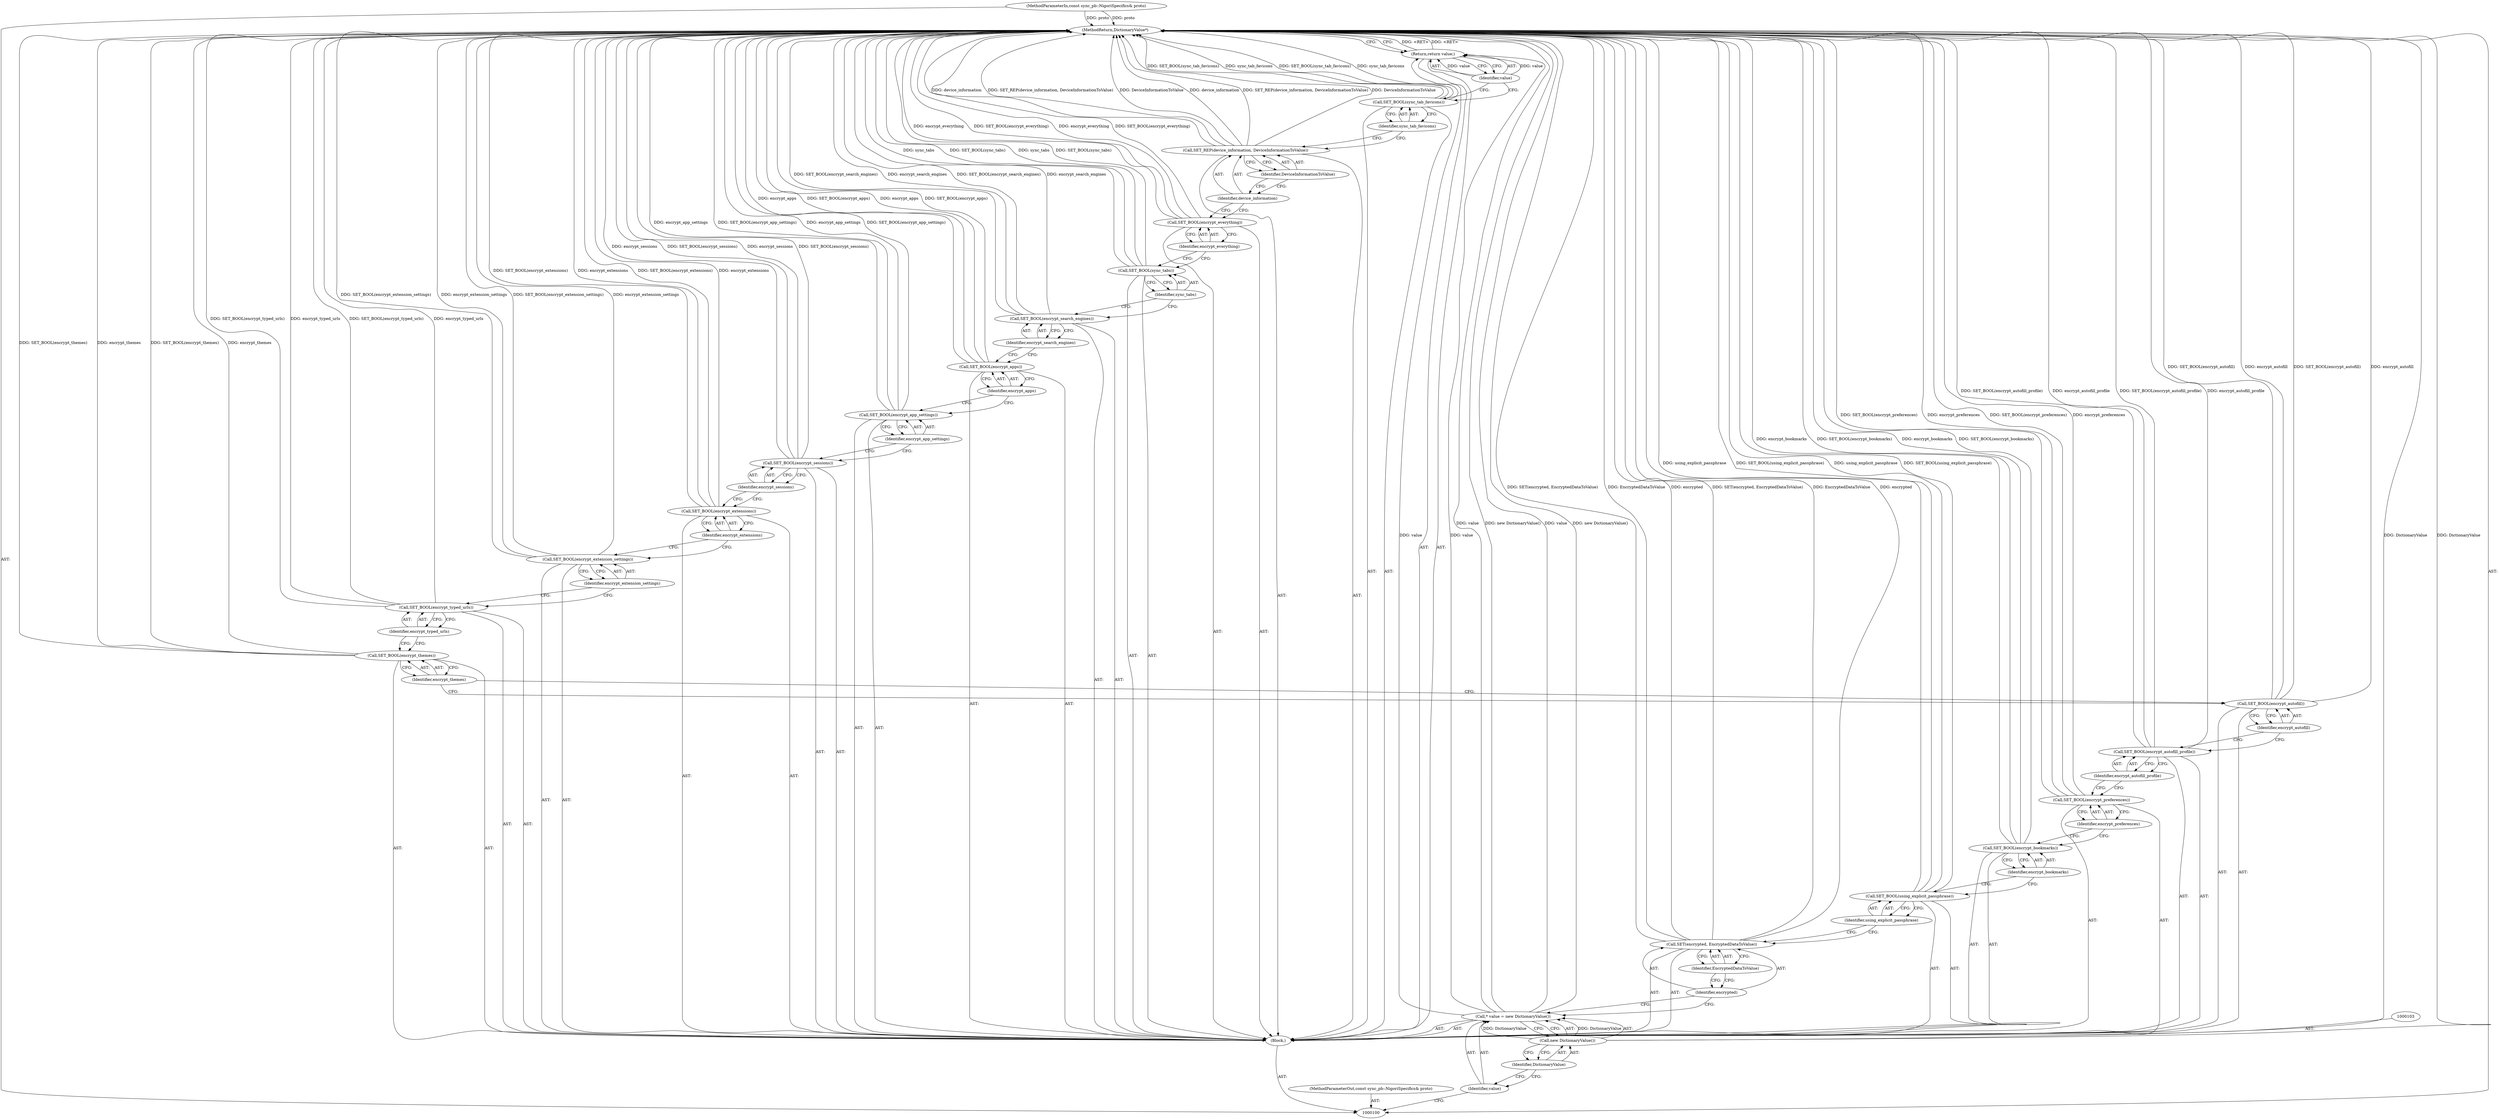 digraph "1_Chrome_fcd3a7a671ecf2d5f46ea34787d27507a914d2f5_14" {
"1000148" [label="(MethodReturn,DictionaryValue*)"];
"1000122" [label="(Identifier,encrypt_themes)"];
"1000121" [label="(Call,SET_BOOL(encrypt_themes))"];
"1000124" [label="(Identifier,encrypt_typed_urls)"];
"1000123" [label="(Call,SET_BOOL(encrypt_typed_urls))"];
"1000126" [label="(Identifier,encrypt_extension_settings)"];
"1000125" [label="(Call,SET_BOOL(encrypt_extension_settings))"];
"1000128" [label="(Identifier,encrypt_extensions)"];
"1000127" [label="(Call,SET_BOOL(encrypt_extensions))"];
"1000130" [label="(Identifier,encrypt_sessions)"];
"1000129" [label="(Call,SET_BOOL(encrypt_sessions))"];
"1000132" [label="(Identifier,encrypt_app_settings)"];
"1000131" [label="(Call,SET_BOOL(encrypt_app_settings))"];
"1000134" [label="(Identifier,encrypt_apps)"];
"1000133" [label="(Call,SET_BOOL(encrypt_apps))"];
"1000136" [label="(Identifier,encrypt_search_engines)"];
"1000135" [label="(Call,SET_BOOL(encrypt_search_engines))"];
"1000138" [label="(Identifier,sync_tabs)"];
"1000137" [label="(Call,SET_BOOL(sync_tabs))"];
"1000140" [label="(Identifier,encrypt_everything)"];
"1000139" [label="(Call,SET_BOOL(encrypt_everything))"];
"1000101" [label="(MethodParameterIn,const sync_pb::NigoriSpecifics& proto)"];
"1000178" [label="(MethodParameterOut,const sync_pb::NigoriSpecifics& proto)"];
"1000102" [label="(Block,)"];
"1000142" [label="(Identifier,device_information)"];
"1000141" [label="(Call,SET_REP(device_information, DeviceInformationToValue))"];
"1000143" [label="(Identifier,DeviceInformationToValue)"];
"1000145" [label="(Identifier,sync_tab_favicons)"];
"1000144" [label="(Call,SET_BOOL(sync_tab_favicons))"];
"1000146" [label="(Return,return value;)"];
"1000147" [label="(Identifier,value)"];
"1000104" [label="(Call,* value = new DictionaryValue())"];
"1000105" [label="(Identifier,value)"];
"1000106" [label="(Call,new DictionaryValue())"];
"1000107" [label="(Identifier,DictionaryValue)"];
"1000110" [label="(Identifier,EncryptedDataToValue)"];
"1000108" [label="(Call,SET(encrypted, EncryptedDataToValue))"];
"1000109" [label="(Identifier,encrypted)"];
"1000112" [label="(Identifier,using_explicit_passphrase)"];
"1000111" [label="(Call,SET_BOOL(using_explicit_passphrase))"];
"1000114" [label="(Identifier,encrypt_bookmarks)"];
"1000113" [label="(Call,SET_BOOL(encrypt_bookmarks))"];
"1000116" [label="(Identifier,encrypt_preferences)"];
"1000115" [label="(Call,SET_BOOL(encrypt_preferences))"];
"1000118" [label="(Identifier,encrypt_autofill_profile)"];
"1000117" [label="(Call,SET_BOOL(encrypt_autofill_profile))"];
"1000120" [label="(Identifier,encrypt_autofill)"];
"1000119" [label="(Call,SET_BOOL(encrypt_autofill))"];
"1000148" -> "1000100"  [label="AST: "];
"1000148" -> "1000146"  [label="CFG: "];
"1000146" -> "1000148"  [label="DDG: <RET>"];
"1000117" -> "1000148"  [label="DDG: SET_BOOL(encrypt_autofill_profile)"];
"1000117" -> "1000148"  [label="DDG: encrypt_autofill_profile"];
"1000141" -> "1000148"  [label="DDG: device_information"];
"1000141" -> "1000148"  [label="DDG: SET_REP(device_information, DeviceInformationToValue)"];
"1000141" -> "1000148"  [label="DDG: DeviceInformationToValue"];
"1000125" -> "1000148"  [label="DDG: SET_BOOL(encrypt_extension_settings)"];
"1000125" -> "1000148"  [label="DDG: encrypt_extension_settings"];
"1000108" -> "1000148"  [label="DDG: SET(encrypted, EncryptedDataToValue)"];
"1000108" -> "1000148"  [label="DDG: EncryptedDataToValue"];
"1000108" -> "1000148"  [label="DDG: encrypted"];
"1000106" -> "1000148"  [label="DDG: DictionaryValue"];
"1000104" -> "1000148"  [label="DDG: value"];
"1000104" -> "1000148"  [label="DDG: new DictionaryValue()"];
"1000113" -> "1000148"  [label="DDG: encrypt_bookmarks"];
"1000113" -> "1000148"  [label="DDG: SET_BOOL(encrypt_bookmarks)"];
"1000139" -> "1000148"  [label="DDG: encrypt_everything"];
"1000139" -> "1000148"  [label="DDG: SET_BOOL(encrypt_everything)"];
"1000127" -> "1000148"  [label="DDG: SET_BOOL(encrypt_extensions)"];
"1000127" -> "1000148"  [label="DDG: encrypt_extensions"];
"1000119" -> "1000148"  [label="DDG: SET_BOOL(encrypt_autofill)"];
"1000119" -> "1000148"  [label="DDG: encrypt_autofill"];
"1000129" -> "1000148"  [label="DDG: encrypt_sessions"];
"1000129" -> "1000148"  [label="DDG: SET_BOOL(encrypt_sessions)"];
"1000123" -> "1000148"  [label="DDG: SET_BOOL(encrypt_typed_urls)"];
"1000123" -> "1000148"  [label="DDG: encrypt_typed_urls"];
"1000131" -> "1000148"  [label="DDG: encrypt_app_settings"];
"1000131" -> "1000148"  [label="DDG: SET_BOOL(encrypt_app_settings)"];
"1000144" -> "1000148"  [label="DDG: SET_BOOL(sync_tab_favicons)"];
"1000144" -> "1000148"  [label="DDG: sync_tab_favicons"];
"1000133" -> "1000148"  [label="DDG: encrypt_apps"];
"1000133" -> "1000148"  [label="DDG: SET_BOOL(encrypt_apps)"];
"1000115" -> "1000148"  [label="DDG: SET_BOOL(encrypt_preferences)"];
"1000115" -> "1000148"  [label="DDG: encrypt_preferences"];
"1000121" -> "1000148"  [label="DDG: SET_BOOL(encrypt_themes)"];
"1000121" -> "1000148"  [label="DDG: encrypt_themes"];
"1000111" -> "1000148"  [label="DDG: using_explicit_passphrase"];
"1000111" -> "1000148"  [label="DDG: SET_BOOL(using_explicit_passphrase)"];
"1000135" -> "1000148"  [label="DDG: SET_BOOL(encrypt_search_engines)"];
"1000135" -> "1000148"  [label="DDG: encrypt_search_engines"];
"1000101" -> "1000148"  [label="DDG: proto"];
"1000137" -> "1000148"  [label="DDG: sync_tabs"];
"1000137" -> "1000148"  [label="DDG: SET_BOOL(sync_tabs)"];
"1000122" -> "1000121"  [label="AST: "];
"1000122" -> "1000119"  [label="CFG: "];
"1000121" -> "1000122"  [label="CFG: "];
"1000121" -> "1000102"  [label="AST: "];
"1000121" -> "1000122"  [label="CFG: "];
"1000122" -> "1000121"  [label="AST: "];
"1000124" -> "1000121"  [label="CFG: "];
"1000121" -> "1000148"  [label="DDG: SET_BOOL(encrypt_themes)"];
"1000121" -> "1000148"  [label="DDG: encrypt_themes"];
"1000124" -> "1000123"  [label="AST: "];
"1000124" -> "1000121"  [label="CFG: "];
"1000123" -> "1000124"  [label="CFG: "];
"1000123" -> "1000102"  [label="AST: "];
"1000123" -> "1000124"  [label="CFG: "];
"1000124" -> "1000123"  [label="AST: "];
"1000126" -> "1000123"  [label="CFG: "];
"1000123" -> "1000148"  [label="DDG: SET_BOOL(encrypt_typed_urls)"];
"1000123" -> "1000148"  [label="DDG: encrypt_typed_urls"];
"1000126" -> "1000125"  [label="AST: "];
"1000126" -> "1000123"  [label="CFG: "];
"1000125" -> "1000126"  [label="CFG: "];
"1000125" -> "1000102"  [label="AST: "];
"1000125" -> "1000126"  [label="CFG: "];
"1000126" -> "1000125"  [label="AST: "];
"1000128" -> "1000125"  [label="CFG: "];
"1000125" -> "1000148"  [label="DDG: SET_BOOL(encrypt_extension_settings)"];
"1000125" -> "1000148"  [label="DDG: encrypt_extension_settings"];
"1000128" -> "1000127"  [label="AST: "];
"1000128" -> "1000125"  [label="CFG: "];
"1000127" -> "1000128"  [label="CFG: "];
"1000127" -> "1000102"  [label="AST: "];
"1000127" -> "1000128"  [label="CFG: "];
"1000128" -> "1000127"  [label="AST: "];
"1000130" -> "1000127"  [label="CFG: "];
"1000127" -> "1000148"  [label="DDG: SET_BOOL(encrypt_extensions)"];
"1000127" -> "1000148"  [label="DDG: encrypt_extensions"];
"1000130" -> "1000129"  [label="AST: "];
"1000130" -> "1000127"  [label="CFG: "];
"1000129" -> "1000130"  [label="CFG: "];
"1000129" -> "1000102"  [label="AST: "];
"1000129" -> "1000130"  [label="CFG: "];
"1000130" -> "1000129"  [label="AST: "];
"1000132" -> "1000129"  [label="CFG: "];
"1000129" -> "1000148"  [label="DDG: encrypt_sessions"];
"1000129" -> "1000148"  [label="DDG: SET_BOOL(encrypt_sessions)"];
"1000132" -> "1000131"  [label="AST: "];
"1000132" -> "1000129"  [label="CFG: "];
"1000131" -> "1000132"  [label="CFG: "];
"1000131" -> "1000102"  [label="AST: "];
"1000131" -> "1000132"  [label="CFG: "];
"1000132" -> "1000131"  [label="AST: "];
"1000134" -> "1000131"  [label="CFG: "];
"1000131" -> "1000148"  [label="DDG: encrypt_app_settings"];
"1000131" -> "1000148"  [label="DDG: SET_BOOL(encrypt_app_settings)"];
"1000134" -> "1000133"  [label="AST: "];
"1000134" -> "1000131"  [label="CFG: "];
"1000133" -> "1000134"  [label="CFG: "];
"1000133" -> "1000102"  [label="AST: "];
"1000133" -> "1000134"  [label="CFG: "];
"1000134" -> "1000133"  [label="AST: "];
"1000136" -> "1000133"  [label="CFG: "];
"1000133" -> "1000148"  [label="DDG: encrypt_apps"];
"1000133" -> "1000148"  [label="DDG: SET_BOOL(encrypt_apps)"];
"1000136" -> "1000135"  [label="AST: "];
"1000136" -> "1000133"  [label="CFG: "];
"1000135" -> "1000136"  [label="CFG: "];
"1000135" -> "1000102"  [label="AST: "];
"1000135" -> "1000136"  [label="CFG: "];
"1000136" -> "1000135"  [label="AST: "];
"1000138" -> "1000135"  [label="CFG: "];
"1000135" -> "1000148"  [label="DDG: SET_BOOL(encrypt_search_engines)"];
"1000135" -> "1000148"  [label="DDG: encrypt_search_engines"];
"1000138" -> "1000137"  [label="AST: "];
"1000138" -> "1000135"  [label="CFG: "];
"1000137" -> "1000138"  [label="CFG: "];
"1000137" -> "1000102"  [label="AST: "];
"1000137" -> "1000138"  [label="CFG: "];
"1000138" -> "1000137"  [label="AST: "];
"1000140" -> "1000137"  [label="CFG: "];
"1000137" -> "1000148"  [label="DDG: sync_tabs"];
"1000137" -> "1000148"  [label="DDG: SET_BOOL(sync_tabs)"];
"1000140" -> "1000139"  [label="AST: "];
"1000140" -> "1000137"  [label="CFG: "];
"1000139" -> "1000140"  [label="CFG: "];
"1000139" -> "1000102"  [label="AST: "];
"1000139" -> "1000140"  [label="CFG: "];
"1000140" -> "1000139"  [label="AST: "];
"1000142" -> "1000139"  [label="CFG: "];
"1000139" -> "1000148"  [label="DDG: encrypt_everything"];
"1000139" -> "1000148"  [label="DDG: SET_BOOL(encrypt_everything)"];
"1000101" -> "1000100"  [label="AST: "];
"1000101" -> "1000148"  [label="DDG: proto"];
"1000178" -> "1000100"  [label="AST: "];
"1000102" -> "1000100"  [label="AST: "];
"1000103" -> "1000102"  [label="AST: "];
"1000104" -> "1000102"  [label="AST: "];
"1000108" -> "1000102"  [label="AST: "];
"1000111" -> "1000102"  [label="AST: "];
"1000113" -> "1000102"  [label="AST: "];
"1000115" -> "1000102"  [label="AST: "];
"1000117" -> "1000102"  [label="AST: "];
"1000119" -> "1000102"  [label="AST: "];
"1000121" -> "1000102"  [label="AST: "];
"1000123" -> "1000102"  [label="AST: "];
"1000125" -> "1000102"  [label="AST: "];
"1000127" -> "1000102"  [label="AST: "];
"1000129" -> "1000102"  [label="AST: "];
"1000131" -> "1000102"  [label="AST: "];
"1000133" -> "1000102"  [label="AST: "];
"1000135" -> "1000102"  [label="AST: "];
"1000137" -> "1000102"  [label="AST: "];
"1000139" -> "1000102"  [label="AST: "];
"1000141" -> "1000102"  [label="AST: "];
"1000144" -> "1000102"  [label="AST: "];
"1000146" -> "1000102"  [label="AST: "];
"1000142" -> "1000141"  [label="AST: "];
"1000142" -> "1000139"  [label="CFG: "];
"1000143" -> "1000142"  [label="CFG: "];
"1000141" -> "1000102"  [label="AST: "];
"1000141" -> "1000143"  [label="CFG: "];
"1000142" -> "1000141"  [label="AST: "];
"1000143" -> "1000141"  [label="AST: "];
"1000145" -> "1000141"  [label="CFG: "];
"1000141" -> "1000148"  [label="DDG: device_information"];
"1000141" -> "1000148"  [label="DDG: SET_REP(device_information, DeviceInformationToValue)"];
"1000141" -> "1000148"  [label="DDG: DeviceInformationToValue"];
"1000143" -> "1000141"  [label="AST: "];
"1000143" -> "1000142"  [label="CFG: "];
"1000141" -> "1000143"  [label="CFG: "];
"1000145" -> "1000144"  [label="AST: "];
"1000145" -> "1000141"  [label="CFG: "];
"1000144" -> "1000145"  [label="CFG: "];
"1000144" -> "1000102"  [label="AST: "];
"1000144" -> "1000145"  [label="CFG: "];
"1000145" -> "1000144"  [label="AST: "];
"1000147" -> "1000144"  [label="CFG: "];
"1000144" -> "1000148"  [label="DDG: SET_BOOL(sync_tab_favicons)"];
"1000144" -> "1000148"  [label="DDG: sync_tab_favicons"];
"1000146" -> "1000102"  [label="AST: "];
"1000146" -> "1000147"  [label="CFG: "];
"1000147" -> "1000146"  [label="AST: "];
"1000148" -> "1000146"  [label="CFG: "];
"1000146" -> "1000148"  [label="DDG: <RET>"];
"1000147" -> "1000146"  [label="DDG: value"];
"1000104" -> "1000146"  [label="DDG: value"];
"1000147" -> "1000146"  [label="AST: "];
"1000147" -> "1000144"  [label="CFG: "];
"1000146" -> "1000147"  [label="CFG: "];
"1000147" -> "1000146"  [label="DDG: value"];
"1000104" -> "1000102"  [label="AST: "];
"1000104" -> "1000106"  [label="CFG: "];
"1000105" -> "1000104"  [label="AST: "];
"1000106" -> "1000104"  [label="AST: "];
"1000109" -> "1000104"  [label="CFG: "];
"1000104" -> "1000148"  [label="DDG: value"];
"1000104" -> "1000148"  [label="DDG: new DictionaryValue()"];
"1000106" -> "1000104"  [label="DDG: DictionaryValue"];
"1000104" -> "1000146"  [label="DDG: value"];
"1000105" -> "1000104"  [label="AST: "];
"1000105" -> "1000100"  [label="CFG: "];
"1000107" -> "1000105"  [label="CFG: "];
"1000106" -> "1000104"  [label="AST: "];
"1000106" -> "1000107"  [label="CFG: "];
"1000107" -> "1000106"  [label="AST: "];
"1000104" -> "1000106"  [label="CFG: "];
"1000106" -> "1000148"  [label="DDG: DictionaryValue"];
"1000106" -> "1000104"  [label="DDG: DictionaryValue"];
"1000107" -> "1000106"  [label="AST: "];
"1000107" -> "1000105"  [label="CFG: "];
"1000106" -> "1000107"  [label="CFG: "];
"1000110" -> "1000108"  [label="AST: "];
"1000110" -> "1000109"  [label="CFG: "];
"1000108" -> "1000110"  [label="CFG: "];
"1000108" -> "1000102"  [label="AST: "];
"1000108" -> "1000110"  [label="CFG: "];
"1000109" -> "1000108"  [label="AST: "];
"1000110" -> "1000108"  [label="AST: "];
"1000112" -> "1000108"  [label="CFG: "];
"1000108" -> "1000148"  [label="DDG: SET(encrypted, EncryptedDataToValue)"];
"1000108" -> "1000148"  [label="DDG: EncryptedDataToValue"];
"1000108" -> "1000148"  [label="DDG: encrypted"];
"1000109" -> "1000108"  [label="AST: "];
"1000109" -> "1000104"  [label="CFG: "];
"1000110" -> "1000109"  [label="CFG: "];
"1000112" -> "1000111"  [label="AST: "];
"1000112" -> "1000108"  [label="CFG: "];
"1000111" -> "1000112"  [label="CFG: "];
"1000111" -> "1000102"  [label="AST: "];
"1000111" -> "1000112"  [label="CFG: "];
"1000112" -> "1000111"  [label="AST: "];
"1000114" -> "1000111"  [label="CFG: "];
"1000111" -> "1000148"  [label="DDG: using_explicit_passphrase"];
"1000111" -> "1000148"  [label="DDG: SET_BOOL(using_explicit_passphrase)"];
"1000114" -> "1000113"  [label="AST: "];
"1000114" -> "1000111"  [label="CFG: "];
"1000113" -> "1000114"  [label="CFG: "];
"1000113" -> "1000102"  [label="AST: "];
"1000113" -> "1000114"  [label="CFG: "];
"1000114" -> "1000113"  [label="AST: "];
"1000116" -> "1000113"  [label="CFG: "];
"1000113" -> "1000148"  [label="DDG: encrypt_bookmarks"];
"1000113" -> "1000148"  [label="DDG: SET_BOOL(encrypt_bookmarks)"];
"1000116" -> "1000115"  [label="AST: "];
"1000116" -> "1000113"  [label="CFG: "];
"1000115" -> "1000116"  [label="CFG: "];
"1000115" -> "1000102"  [label="AST: "];
"1000115" -> "1000116"  [label="CFG: "];
"1000116" -> "1000115"  [label="AST: "];
"1000118" -> "1000115"  [label="CFG: "];
"1000115" -> "1000148"  [label="DDG: SET_BOOL(encrypt_preferences)"];
"1000115" -> "1000148"  [label="DDG: encrypt_preferences"];
"1000118" -> "1000117"  [label="AST: "];
"1000118" -> "1000115"  [label="CFG: "];
"1000117" -> "1000118"  [label="CFG: "];
"1000117" -> "1000102"  [label="AST: "];
"1000117" -> "1000118"  [label="CFG: "];
"1000118" -> "1000117"  [label="AST: "];
"1000120" -> "1000117"  [label="CFG: "];
"1000117" -> "1000148"  [label="DDG: SET_BOOL(encrypt_autofill_profile)"];
"1000117" -> "1000148"  [label="DDG: encrypt_autofill_profile"];
"1000120" -> "1000119"  [label="AST: "];
"1000120" -> "1000117"  [label="CFG: "];
"1000119" -> "1000120"  [label="CFG: "];
"1000119" -> "1000102"  [label="AST: "];
"1000119" -> "1000120"  [label="CFG: "];
"1000120" -> "1000119"  [label="AST: "];
"1000122" -> "1000119"  [label="CFG: "];
"1000119" -> "1000148"  [label="DDG: SET_BOOL(encrypt_autofill)"];
"1000119" -> "1000148"  [label="DDG: encrypt_autofill"];
}
